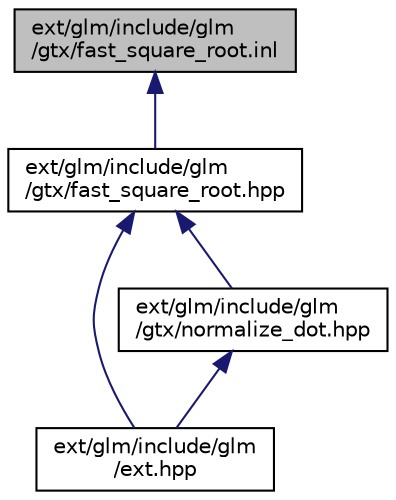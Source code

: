 digraph "ext/glm/include/glm/gtx/fast_square_root.inl"
{
  edge [fontname="Helvetica",fontsize="10",labelfontname="Helvetica",labelfontsize="10"];
  node [fontname="Helvetica",fontsize="10",shape=record];
  Node1 [label="ext/glm/include/glm\l/gtx/fast_square_root.inl",height=0.2,width=0.4,color="black", fillcolor="grey75", style="filled" fontcolor="black"];
  Node1 -> Node2 [dir="back",color="midnightblue",fontsize="10",style="solid",fontname="Helvetica"];
  Node2 [label="ext/glm/include/glm\l/gtx/fast_square_root.hpp",height=0.2,width=0.4,color="black", fillcolor="white", style="filled",URL="$fast__square__root_8hpp.html"];
  Node2 -> Node3 [dir="back",color="midnightblue",fontsize="10",style="solid",fontname="Helvetica"];
  Node3 [label="ext/glm/include/glm\l/ext.hpp",height=0.2,width=0.4,color="black", fillcolor="white", style="filled",URL="$ext_8hpp_source.html"];
  Node2 -> Node4 [dir="back",color="midnightblue",fontsize="10",style="solid",fontname="Helvetica"];
  Node4 [label="ext/glm/include/glm\l/gtx/normalize_dot.hpp",height=0.2,width=0.4,color="black", fillcolor="white", style="filled",URL="$normalize__dot_8hpp.html"];
  Node4 -> Node3 [dir="back",color="midnightblue",fontsize="10",style="solid",fontname="Helvetica"];
}

